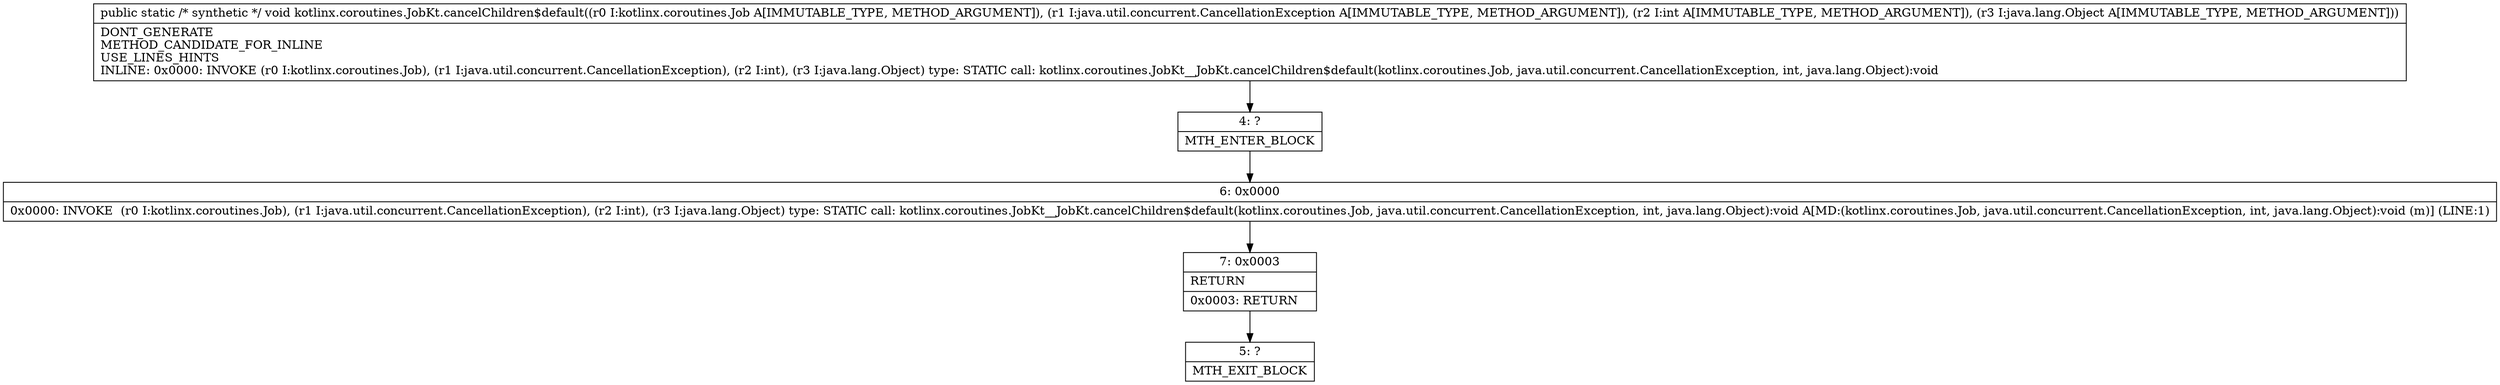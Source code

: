 digraph "CFG forkotlinx.coroutines.JobKt.cancelChildren$default(Lkotlinx\/coroutines\/Job;Ljava\/util\/concurrent\/CancellationException;ILjava\/lang\/Object;)V" {
Node_4 [shape=record,label="{4\:\ ?|MTH_ENTER_BLOCK\l}"];
Node_6 [shape=record,label="{6\:\ 0x0000|0x0000: INVOKE  (r0 I:kotlinx.coroutines.Job), (r1 I:java.util.concurrent.CancellationException), (r2 I:int), (r3 I:java.lang.Object) type: STATIC call: kotlinx.coroutines.JobKt__JobKt.cancelChildren$default(kotlinx.coroutines.Job, java.util.concurrent.CancellationException, int, java.lang.Object):void A[MD:(kotlinx.coroutines.Job, java.util.concurrent.CancellationException, int, java.lang.Object):void (m)] (LINE:1)\l}"];
Node_7 [shape=record,label="{7\:\ 0x0003|RETURN\l|0x0003: RETURN   \l}"];
Node_5 [shape=record,label="{5\:\ ?|MTH_EXIT_BLOCK\l}"];
MethodNode[shape=record,label="{public static \/* synthetic *\/ void kotlinx.coroutines.JobKt.cancelChildren$default((r0 I:kotlinx.coroutines.Job A[IMMUTABLE_TYPE, METHOD_ARGUMENT]), (r1 I:java.util.concurrent.CancellationException A[IMMUTABLE_TYPE, METHOD_ARGUMENT]), (r2 I:int A[IMMUTABLE_TYPE, METHOD_ARGUMENT]), (r3 I:java.lang.Object A[IMMUTABLE_TYPE, METHOD_ARGUMENT]))  | DONT_GENERATE\lMETHOD_CANDIDATE_FOR_INLINE\lUSE_LINES_HINTS\lINLINE: 0x0000: INVOKE  (r0 I:kotlinx.coroutines.Job), (r1 I:java.util.concurrent.CancellationException), (r2 I:int), (r3 I:java.lang.Object) type: STATIC call: kotlinx.coroutines.JobKt__JobKt.cancelChildren$default(kotlinx.coroutines.Job, java.util.concurrent.CancellationException, int, java.lang.Object):void\l}"];
MethodNode -> Node_4;Node_4 -> Node_6;
Node_6 -> Node_7;
Node_7 -> Node_5;
}

